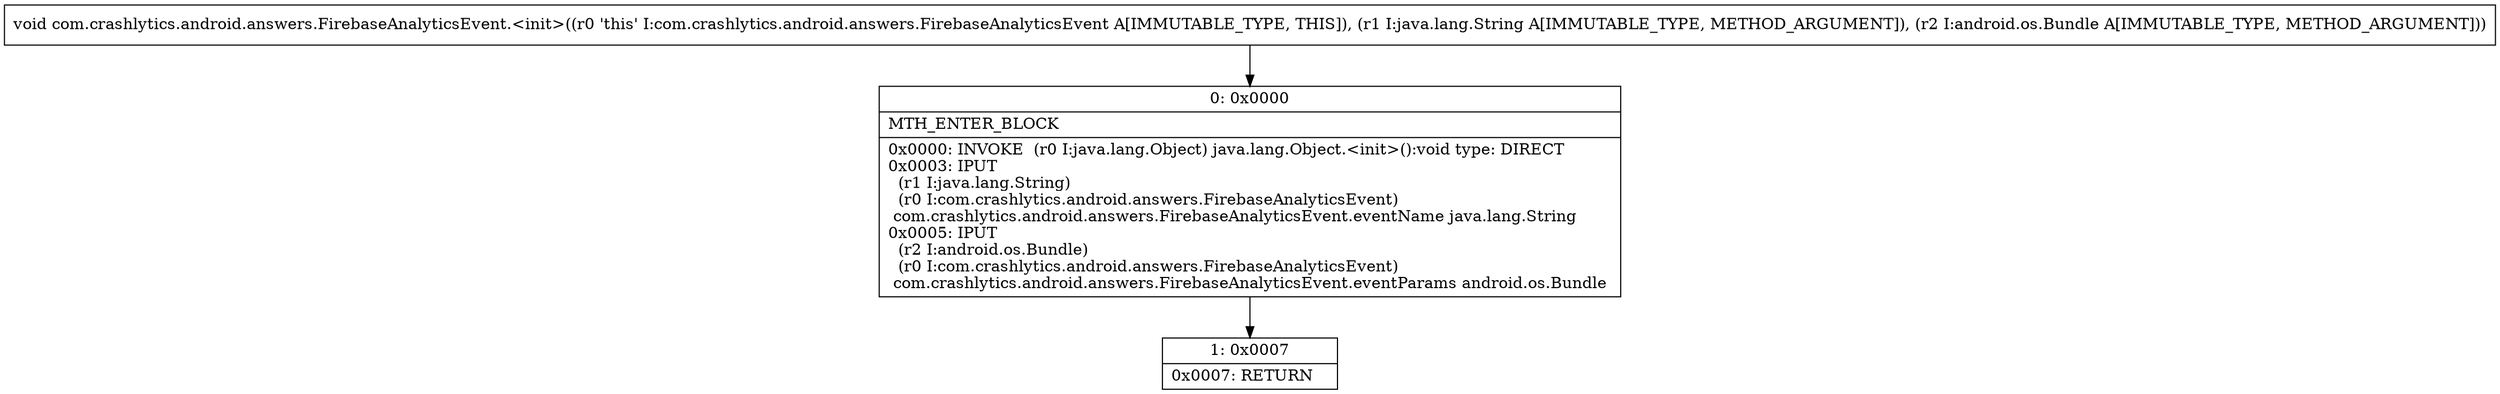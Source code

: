 digraph "CFG forcom.crashlytics.android.answers.FirebaseAnalyticsEvent.\<init\>(Ljava\/lang\/String;Landroid\/os\/Bundle;)V" {
Node_0 [shape=record,label="{0\:\ 0x0000|MTH_ENTER_BLOCK\l|0x0000: INVOKE  (r0 I:java.lang.Object) java.lang.Object.\<init\>():void type: DIRECT \l0x0003: IPUT  \l  (r1 I:java.lang.String)\l  (r0 I:com.crashlytics.android.answers.FirebaseAnalyticsEvent)\l com.crashlytics.android.answers.FirebaseAnalyticsEvent.eventName java.lang.String \l0x0005: IPUT  \l  (r2 I:android.os.Bundle)\l  (r0 I:com.crashlytics.android.answers.FirebaseAnalyticsEvent)\l com.crashlytics.android.answers.FirebaseAnalyticsEvent.eventParams android.os.Bundle \l}"];
Node_1 [shape=record,label="{1\:\ 0x0007|0x0007: RETURN   \l}"];
MethodNode[shape=record,label="{void com.crashlytics.android.answers.FirebaseAnalyticsEvent.\<init\>((r0 'this' I:com.crashlytics.android.answers.FirebaseAnalyticsEvent A[IMMUTABLE_TYPE, THIS]), (r1 I:java.lang.String A[IMMUTABLE_TYPE, METHOD_ARGUMENT]), (r2 I:android.os.Bundle A[IMMUTABLE_TYPE, METHOD_ARGUMENT])) }"];
MethodNode -> Node_0;
Node_0 -> Node_1;
}


